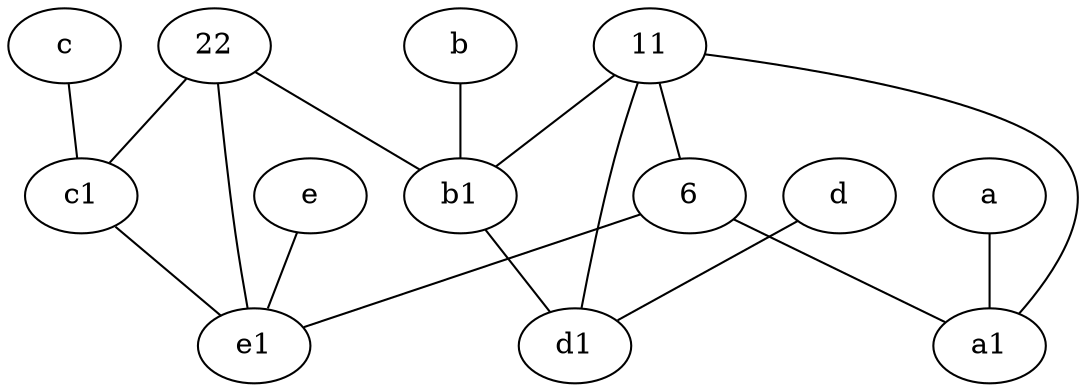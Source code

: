 graph {
	node [labelfontsize=50]
	6 [labelfontsize=50]
	a [labelfontsize=50 pos="8,2!"]
	e1 [labelfontsize=50 pos="7,7!"]
	c1 [labelfontsize=50 pos="4.5,3!"]
	22 [labelfontsize=50]
	d [labelfontsize=50 pos="2,5!"]
	d1 [labelfontsize=50 pos="3,5!"]
	b1 [labelfontsize=50 pos="9,4!"]
	11 [labelfontsize=50]
	a1 [labelfontsize=50 pos="8,3!"]
	b [labelfontsize=50 pos="10,4!"]
	c [labelfontsize=50 pos="4.5,2!"]
	e [labelfontsize=50 pos="7,9!"]
	22 -- c1
	b -- b1
	11 -- b1
	c1 -- e1
	11 -- a1
	6 -- a1
	c -- c1
	6 -- e1
	22 -- e1
	22 -- b1
	11 -- 6
	e -- e1
	b1 -- d1
	a -- a1
	d -- d1
	11 -- d1
}

